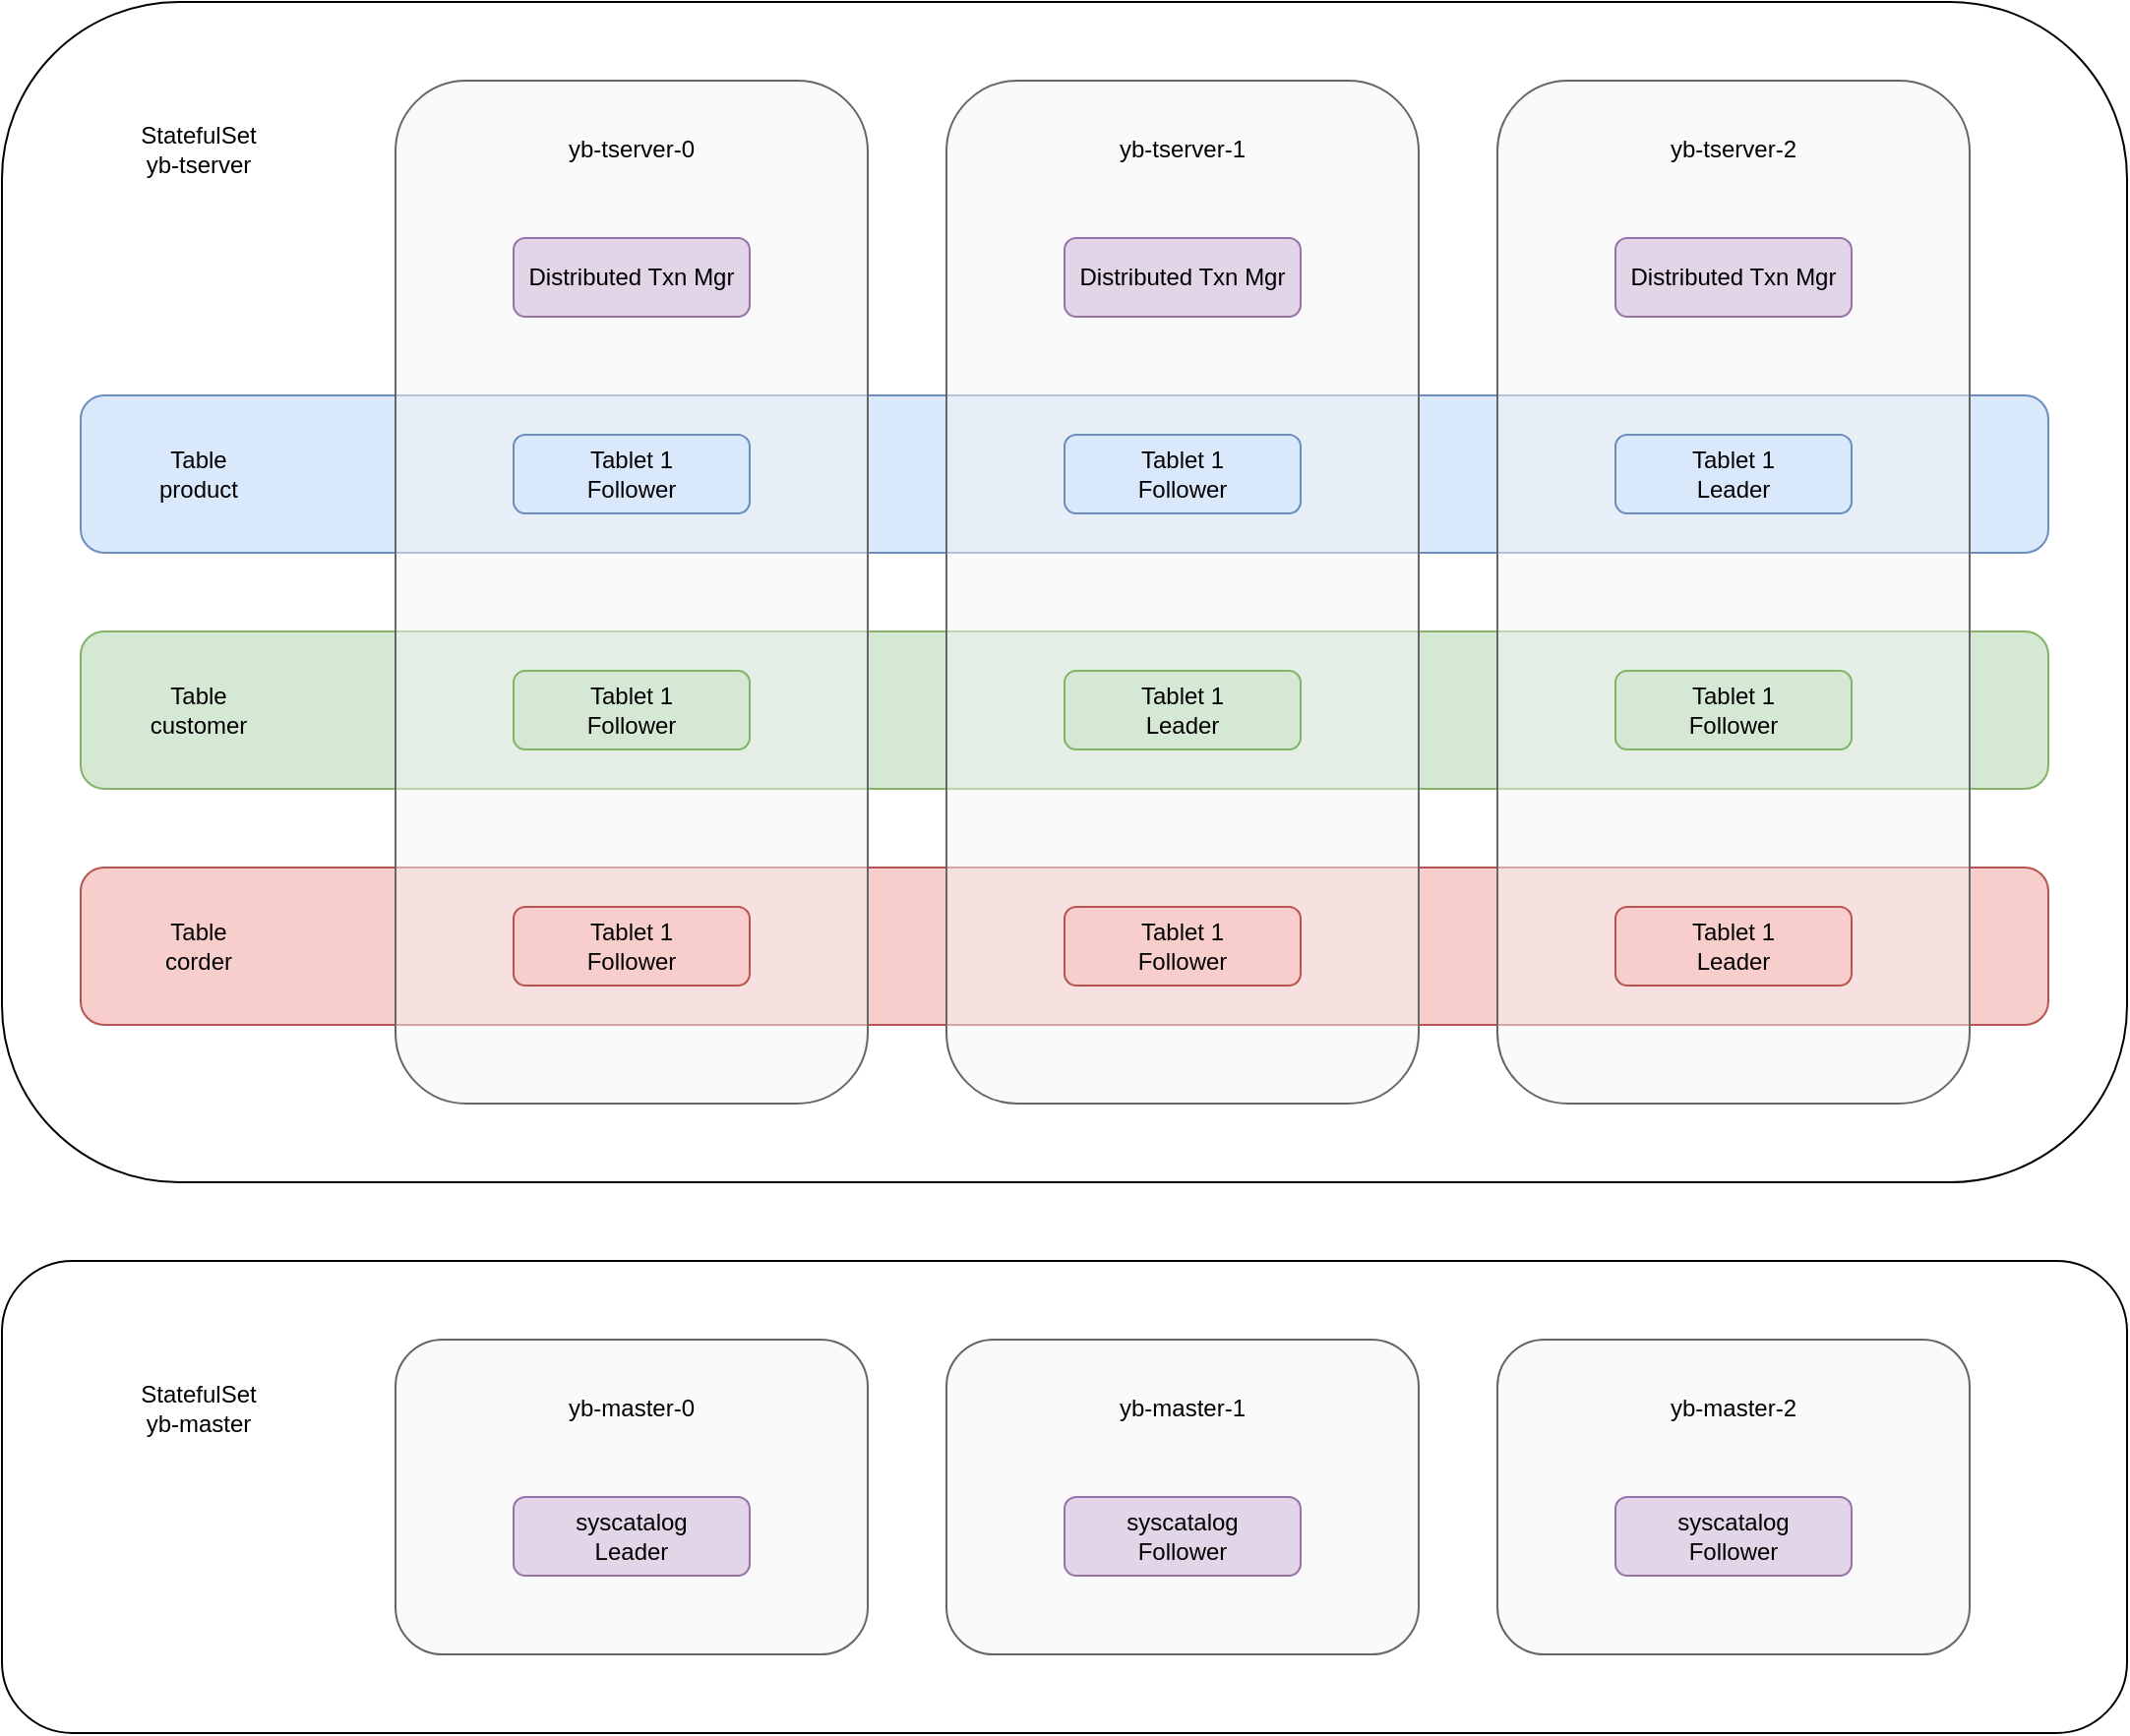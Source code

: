 <mxfile version="26.2.9">
  <diagram name="Seite-1" id="WuVaBYyhBkmRj32EmmQb">
    <mxGraphModel dx="1792" dy="1021" grid="1" gridSize="10" guides="1" tooltips="1" connect="1" arrows="1" fold="1" page="1" pageScale="1" pageWidth="827" pageHeight="1169" math="0" shadow="0">
      <root>
        <mxCell id="0" />
        <mxCell id="1" parent="0" />
        <mxCell id="0wmGSbIT42nQwoMOKgrX-37" value="" style="rounded=1;whiteSpace=wrap;html=1;" vertex="1" parent="1">
          <mxGeometry y="720" width="1080" height="240" as="geometry" />
        </mxCell>
        <mxCell id="0wmGSbIT42nQwoMOKgrX-27" value="" style="rounded=1;whiteSpace=wrap;html=1;" vertex="1" parent="1">
          <mxGeometry y="80" width="1080" height="600" as="geometry" />
        </mxCell>
        <mxCell id="0wmGSbIT42nQwoMOKgrX-4" value="" style="rounded=1;whiteSpace=wrap;html=1;fillColor=#f8cecc;strokeColor=#b85450;" vertex="1" parent="1">
          <mxGeometry x="40" y="520" width="1000" height="80" as="geometry" />
        </mxCell>
        <mxCell id="0wmGSbIT42nQwoMOKgrX-3" value="" style="rounded=1;whiteSpace=wrap;html=1;fillColor=#d5e8d4;strokeColor=#82b366;" vertex="1" parent="1">
          <mxGeometry x="40" y="400" width="1000" height="80" as="geometry" />
        </mxCell>
        <mxCell id="0wmGSbIT42nQwoMOKgrX-2" value="" style="rounded=1;whiteSpace=wrap;html=1;fillColor=#dae8fc;strokeColor=#6c8ebf;" vertex="1" parent="1">
          <mxGeometry x="40" y="280" width="1000" height="80" as="geometry" />
        </mxCell>
        <mxCell id="0wmGSbIT42nQwoMOKgrX-1" value="" style="rounded=1;whiteSpace=wrap;html=1;fillColor=#f5f5f5;fontColor=#333333;strokeColor=#666666;fillOpacity=50;" vertex="1" parent="1">
          <mxGeometry x="200" y="120" width="240" height="520" as="geometry" />
        </mxCell>
        <mxCell id="0wmGSbIT42nQwoMOKgrX-5" value="Tablet 1&lt;div&gt;Follower&lt;/div&gt;" style="rounded=1;whiteSpace=wrap;html=1;fillColor=#dae8fc;strokeColor=#6c8ebf;" vertex="1" parent="1">
          <mxGeometry x="260" y="300" width="120" height="40" as="geometry" />
        </mxCell>
        <mxCell id="0wmGSbIT42nQwoMOKgrX-6" value="" style="rounded=1;whiteSpace=wrap;html=1;fillColor=#f5f5f5;fontColor=#333333;strokeColor=#666666;fillOpacity=50;" vertex="1" parent="1">
          <mxGeometry x="480" y="120" width="240" height="520" as="geometry" />
        </mxCell>
        <mxCell id="0wmGSbIT42nQwoMOKgrX-7" value="" style="rounded=1;whiteSpace=wrap;html=1;fillColor=#f5f5f5;fontColor=#333333;strokeColor=#666666;fillOpacity=50;" vertex="1" parent="1">
          <mxGeometry x="760" y="120" width="240" height="520" as="geometry" />
        </mxCell>
        <mxCell id="0wmGSbIT42nQwoMOKgrX-8" value="Table&lt;div&gt;product&lt;/div&gt;" style="text;html=1;align=center;verticalAlign=middle;whiteSpace=wrap;rounded=0;" vertex="1" parent="1">
          <mxGeometry x="70" y="305" width="60" height="30" as="geometry" />
        </mxCell>
        <mxCell id="0wmGSbIT42nQwoMOKgrX-9" value="Table&lt;div&gt;customer&lt;/div&gt;" style="text;html=1;align=center;verticalAlign=middle;whiteSpace=wrap;rounded=0;" vertex="1" parent="1">
          <mxGeometry x="70" y="425" width="60" height="30" as="geometry" />
        </mxCell>
        <mxCell id="0wmGSbIT42nQwoMOKgrX-10" value="Table&lt;div&gt;corder&lt;/div&gt;" style="text;html=1;align=center;verticalAlign=middle;whiteSpace=wrap;rounded=0;" vertex="1" parent="1">
          <mxGeometry x="70" y="545" width="60" height="30" as="geometry" />
        </mxCell>
        <mxCell id="0wmGSbIT42nQwoMOKgrX-11" value="Tablet 1&lt;div&gt;Follower&lt;/div&gt;" style="rounded=1;whiteSpace=wrap;html=1;fillColor=#dae8fc;strokeColor=#6c8ebf;" vertex="1" parent="1">
          <mxGeometry x="540" y="300" width="120" height="40" as="geometry" />
        </mxCell>
        <mxCell id="0wmGSbIT42nQwoMOKgrX-12" value="Tablet 1&lt;div&gt;Leader&lt;/div&gt;" style="rounded=1;whiteSpace=wrap;html=1;fillColor=#dae8fc;strokeColor=#6c8ebf;" vertex="1" parent="1">
          <mxGeometry x="820" y="300" width="120" height="40" as="geometry" />
        </mxCell>
        <mxCell id="0wmGSbIT42nQwoMOKgrX-14" value="Tablet 1&lt;div&gt;Follower&lt;/div&gt;" style="rounded=1;whiteSpace=wrap;html=1;fillColor=#f8cecc;strokeColor=#b85450;" vertex="1" parent="1">
          <mxGeometry x="260" y="540" width="120" height="40" as="geometry" />
        </mxCell>
        <mxCell id="0wmGSbIT42nQwoMOKgrX-15" value="Tablet 1&lt;div&gt;Follower&lt;/div&gt;" style="rounded=1;whiteSpace=wrap;html=1;fillColor=#f8cecc;strokeColor=#b85450;" vertex="1" parent="1">
          <mxGeometry x="540" y="540" width="120" height="40" as="geometry" />
        </mxCell>
        <mxCell id="0wmGSbIT42nQwoMOKgrX-16" value="Tablet 1&lt;div&gt;Leader&lt;/div&gt;" style="rounded=1;whiteSpace=wrap;html=1;fillColor=#f8cecc;strokeColor=#b85450;" vertex="1" parent="1">
          <mxGeometry x="820" y="540" width="120" height="40" as="geometry" />
        </mxCell>
        <mxCell id="0wmGSbIT42nQwoMOKgrX-17" value="Tablet 1&lt;div&gt;Follower&lt;/div&gt;" style="rounded=1;whiteSpace=wrap;html=1;fillColor=#d5e8d4;strokeColor=#82b366;" vertex="1" parent="1">
          <mxGeometry x="260" y="420" width="120" height="40" as="geometry" />
        </mxCell>
        <mxCell id="0wmGSbIT42nQwoMOKgrX-18" value="Tablet 1&lt;div&gt;Leader&lt;/div&gt;" style="rounded=1;whiteSpace=wrap;html=1;fillColor=#d5e8d4;strokeColor=#82b366;" vertex="1" parent="1">
          <mxGeometry x="540" y="420" width="120" height="40" as="geometry" />
        </mxCell>
        <mxCell id="0wmGSbIT42nQwoMOKgrX-19" value="Tablet 1&lt;div&gt;Follower&lt;/div&gt;" style="rounded=1;whiteSpace=wrap;html=1;fillColor=#d5e8d4;strokeColor=#82b366;" vertex="1" parent="1">
          <mxGeometry x="820" y="420" width="120" height="40" as="geometry" />
        </mxCell>
        <mxCell id="0wmGSbIT42nQwoMOKgrX-20" value="yb-tserver-0" style="text;html=1;align=center;verticalAlign=middle;whiteSpace=wrap;rounded=0;" vertex="1" parent="1">
          <mxGeometry x="275" y="140" width="90" height="30" as="geometry" />
        </mxCell>
        <mxCell id="0wmGSbIT42nQwoMOKgrX-21" value="yb-tserver-1" style="text;html=1;align=center;verticalAlign=middle;whiteSpace=wrap;rounded=0;" vertex="1" parent="1">
          <mxGeometry x="555" y="140" width="90" height="30" as="geometry" />
        </mxCell>
        <mxCell id="0wmGSbIT42nQwoMOKgrX-22" value="yb-tserver-2" style="text;html=1;align=center;verticalAlign=middle;whiteSpace=wrap;rounded=0;" vertex="1" parent="1">
          <mxGeometry x="835" y="140" width="90" height="30" as="geometry" />
        </mxCell>
        <mxCell id="0wmGSbIT42nQwoMOKgrX-24" value="Distributed Txn Mgr" style="rounded=1;whiteSpace=wrap;html=1;fillColor=#e1d5e7;strokeColor=#9673a6;" vertex="1" parent="1">
          <mxGeometry x="260" y="200" width="120" height="40" as="geometry" />
        </mxCell>
        <mxCell id="0wmGSbIT42nQwoMOKgrX-25" value="Distributed Txn Mgr" style="rounded=1;whiteSpace=wrap;html=1;fillColor=#e1d5e7;strokeColor=#9673a6;" vertex="1" parent="1">
          <mxGeometry x="540" y="200" width="120" height="40" as="geometry" />
        </mxCell>
        <mxCell id="0wmGSbIT42nQwoMOKgrX-26" value="Distributed Txn Mgr" style="rounded=1;whiteSpace=wrap;html=1;fillColor=#e1d5e7;strokeColor=#9673a6;" vertex="1" parent="1">
          <mxGeometry x="820" y="200" width="120" height="40" as="geometry" />
        </mxCell>
        <mxCell id="0wmGSbIT42nQwoMOKgrX-28" value="" style="rounded=1;whiteSpace=wrap;html=1;fillColor=#f5f5f5;fontColor=#333333;strokeColor=#666666;fillOpacity=50;" vertex="1" parent="1">
          <mxGeometry x="200" y="760" width="240" height="160" as="geometry" />
        </mxCell>
        <mxCell id="0wmGSbIT42nQwoMOKgrX-29" value="" style="rounded=1;whiteSpace=wrap;html=1;fillColor=#f5f5f5;fontColor=#333333;strokeColor=#666666;fillOpacity=50;" vertex="1" parent="1">
          <mxGeometry x="480" y="760" width="240" height="160" as="geometry" />
        </mxCell>
        <mxCell id="0wmGSbIT42nQwoMOKgrX-30" value="" style="rounded=1;whiteSpace=wrap;html=1;fillColor=#f5f5f5;fontColor=#333333;strokeColor=#666666;fillOpacity=50;" vertex="1" parent="1">
          <mxGeometry x="760" y="760" width="240" height="160" as="geometry" />
        </mxCell>
        <mxCell id="0wmGSbIT42nQwoMOKgrX-31" value="yb-master-0" style="text;html=1;align=center;verticalAlign=middle;whiteSpace=wrap;rounded=0;" vertex="1" parent="1">
          <mxGeometry x="275" y="780" width="90" height="30" as="geometry" />
        </mxCell>
        <mxCell id="0wmGSbIT42nQwoMOKgrX-32" value="yb-master-1" style="text;html=1;align=center;verticalAlign=middle;whiteSpace=wrap;rounded=0;" vertex="1" parent="1">
          <mxGeometry x="555" y="780" width="90" height="30" as="geometry" />
        </mxCell>
        <mxCell id="0wmGSbIT42nQwoMOKgrX-33" value="yb-master-2" style="text;html=1;align=center;verticalAlign=middle;whiteSpace=wrap;rounded=0;" vertex="1" parent="1">
          <mxGeometry x="835" y="780" width="90" height="30" as="geometry" />
        </mxCell>
        <mxCell id="0wmGSbIT42nQwoMOKgrX-34" value="syscatalog&lt;div&gt;Leader&lt;/div&gt;" style="rounded=1;whiteSpace=wrap;html=1;fillColor=#e1d5e7;strokeColor=#9673a6;" vertex="1" parent="1">
          <mxGeometry x="260" y="840" width="120" height="40" as="geometry" />
        </mxCell>
        <mxCell id="0wmGSbIT42nQwoMOKgrX-35" value="syscatalog&lt;div&gt;Follower&lt;/div&gt;" style="rounded=1;whiteSpace=wrap;html=1;fillColor=#e1d5e7;strokeColor=#9673a6;" vertex="1" parent="1">
          <mxGeometry x="540" y="840" width="120" height="40" as="geometry" />
        </mxCell>
        <mxCell id="0wmGSbIT42nQwoMOKgrX-36" value="syscatalog&lt;div&gt;Follower&lt;/div&gt;" style="rounded=1;whiteSpace=wrap;html=1;fillColor=#e1d5e7;strokeColor=#9673a6;" vertex="1" parent="1">
          <mxGeometry x="820" y="840" width="120" height="40" as="geometry" />
        </mxCell>
        <mxCell id="0wmGSbIT42nQwoMOKgrX-38" value="StatefulSet&lt;div&gt;yb-tserver&lt;/div&gt;" style="text;html=1;align=center;verticalAlign=middle;whiteSpace=wrap;rounded=0;" vertex="1" parent="1">
          <mxGeometry x="70" y="140" width="60" height="30" as="geometry" />
        </mxCell>
        <mxCell id="0wmGSbIT42nQwoMOKgrX-39" value="StatefulSet&lt;div&gt;yb-master&lt;/div&gt;" style="text;html=1;align=center;verticalAlign=middle;whiteSpace=wrap;rounded=0;" vertex="1" parent="1">
          <mxGeometry x="70" y="780" width="60" height="30" as="geometry" />
        </mxCell>
      </root>
    </mxGraphModel>
  </diagram>
</mxfile>
